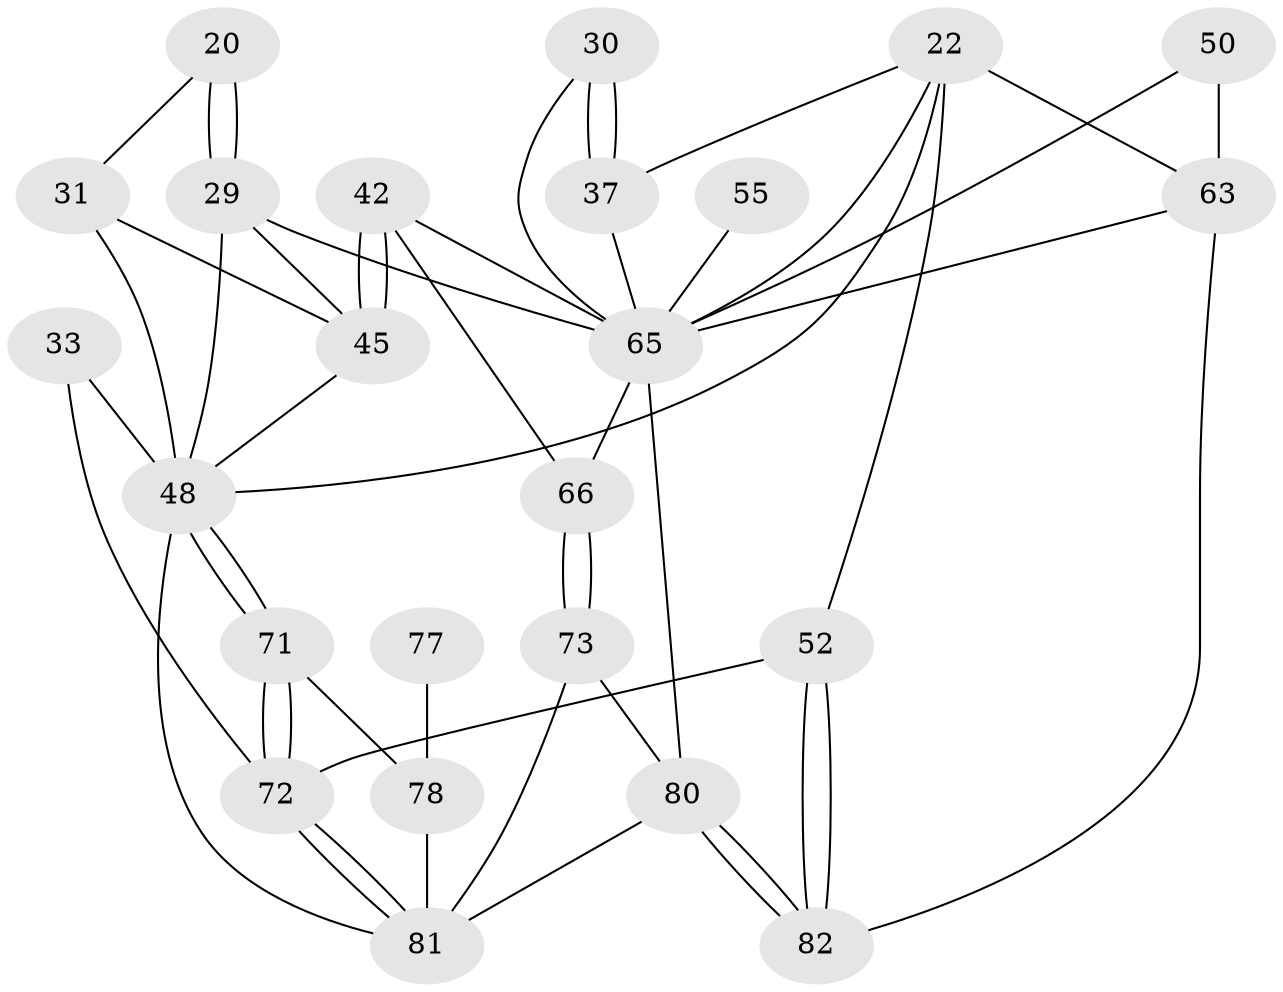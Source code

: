 // original degree distribution, {3: 0.06097560975609756, 5: 0.45121951219512196, 6: 0.2682926829268293, 4: 0.21951219512195122}
// Generated by graph-tools (version 1.1) at 2025/07/03/04/25 22:07:01]
// undirected, 24 vertices, 51 edges
graph export_dot {
graph [start="1"]
  node [color=gray90,style=filled];
  20 [pos="+0.42161770148135186+0.25116082476104895"];
  22 [pos="+1+0.23328046179613532",super="+2+1+6+10"];
  29 [pos="+0.6157387549402659+0.3668052865072061",super="+12+13"];
  30 [pos="+0.7873165060549511+0.4654029238937967"];
  31 [pos="+0.3724353145659245+0.4686949972889839",super="+21"];
  33 [pos="+0+0.5469088927386067",super="+19+16"];
  37 [pos="+0.8325341681726315+0.501951036649087",super="+23+24"];
  42 [pos="+0.6013985088772423+0.6041787966938514",super="+41+38"];
  45 [pos="+0.38075291767666014+0.606361341597808",super="+36"];
  48 [pos="+0+0.5919286411706434",super="+47+34+32+18+17"];
  50 [pos="+1+0.6053390515896225"];
  52 [pos="+1+1",super="+3"];
  55 [pos="+0.7227248230384817+0.7080977819294282"];
  63 [pos="+0.9468951374419432+0.8007768262090661",super="+54+49"];
  65 [pos="+0.8653784828032648+0.7348938330653235",super="+64+62"];
  66 [pos="+0.7063711318728855+0.7921130104931093",super="+60+61"];
  71 [pos="+0+0.8274841430451808"];
  72 [pos="+0+1",super="+7"];
  73 [pos="+0.7083151692569748+0.8005371004027049",super="+68+58"];
  77 [pos="+0.26098095013945266+0.7531243287662385"];
  78 [pos="+0.0702468245513233+0.8798640028991995",super="+76"];
  80 [pos="+0.5941290277619466+1",super="+75"];
  81 [pos="+0.42087112561021245+1",super="+70"];
  82 [pos="+0.966251877425885+1",super="+79"];
  20 -- 29 [weight=2];
  20 -- 29;
  20 -- 31;
  22 -- 52 [weight=2];
  22 -- 37 [weight=2];
  22 -- 63;
  22 -- 48;
  22 -- 65;
  29 -- 48;
  29 -- 45;
  29 -- 65;
  30 -- 37 [weight=2];
  30 -- 37;
  30 -- 65;
  31 -- 48 [weight=2];
  31 -- 45;
  33 -- 72 [weight=2];
  33 -- 48 [weight=3];
  37 -- 65;
  42 -- 45 [weight=3];
  42 -- 45;
  42 -- 66;
  42 -- 65 [weight=2];
  45 -- 48;
  48 -- 71;
  48 -- 71;
  48 -- 81;
  50 -- 63 [weight=2];
  50 -- 65;
  52 -- 82 [weight=2];
  52 -- 82;
  52 -- 72 [weight=2];
  55 -- 65 [weight=3];
  63 -- 82;
  63 -- 65;
  65 -- 66 [weight=2];
  65 -- 80;
  66 -- 73 [weight=3];
  66 -- 73;
  71 -- 72;
  71 -- 72;
  71 -- 78;
  72 -- 81;
  72 -- 81;
  73 -- 80;
  73 -- 81 [weight=2];
  77 -- 78 [weight=2];
  78 -- 81;
  80 -- 81;
  80 -- 82 [weight=2];
  80 -- 82;
}
